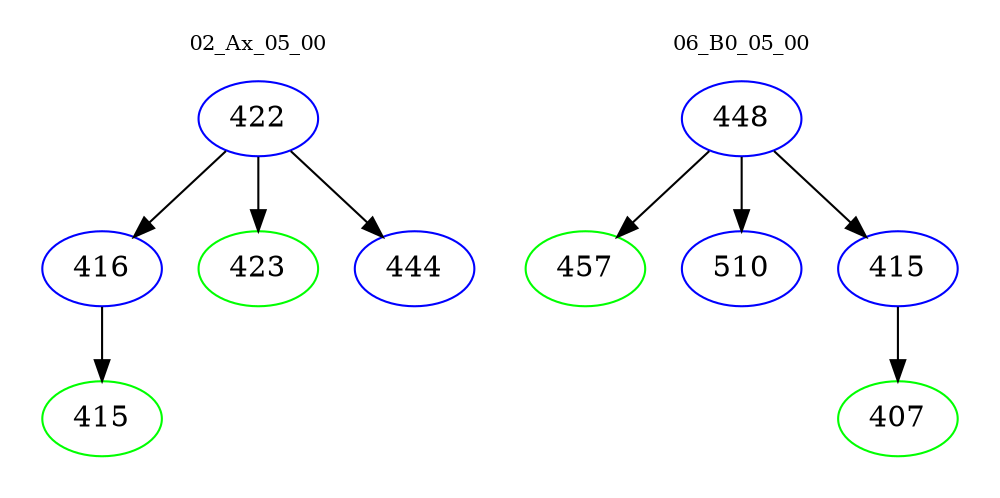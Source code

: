 digraph{
subgraph cluster_0 {
color = white
label = "02_Ax_05_00";
fontsize=10;
T0_422 [label="422", color="blue"]
T0_422 -> T0_416 [color="black"]
T0_416 [label="416", color="blue"]
T0_416 -> T0_415 [color="black"]
T0_415 [label="415", color="green"]
T0_422 -> T0_423 [color="black"]
T0_423 [label="423", color="green"]
T0_422 -> T0_444 [color="black"]
T0_444 [label="444", color="blue"]
}
subgraph cluster_1 {
color = white
label = "06_B0_05_00";
fontsize=10;
T1_448 [label="448", color="blue"]
T1_448 -> T1_457 [color="black"]
T1_457 [label="457", color="green"]
T1_448 -> T1_510 [color="black"]
T1_510 [label="510", color="blue"]
T1_448 -> T1_415 [color="black"]
T1_415 [label="415", color="blue"]
T1_415 -> T1_407 [color="black"]
T1_407 [label="407", color="green"]
}
}
